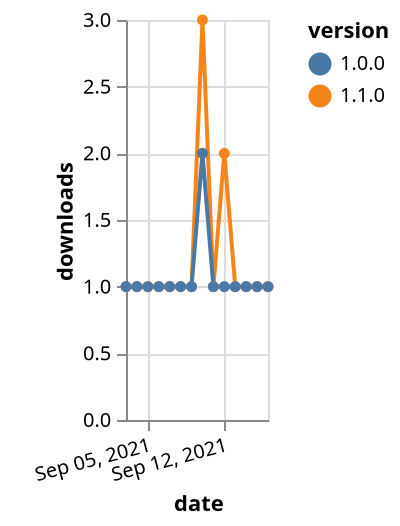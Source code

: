 {"$schema": "https://vega.github.io/schema/vega-lite/v5.json", "description": "A simple bar chart with embedded data.", "data": {"values": [{"date": "2021-09-03", "total": 118, "delta": 1, "version": "1.1.0"}, {"date": "2021-09-04", "total": 119, "delta": 1, "version": "1.1.0"}, {"date": "2021-09-05", "total": 120, "delta": 1, "version": "1.1.0"}, {"date": "2021-09-06", "total": 121, "delta": 1, "version": "1.1.0"}, {"date": "2021-09-07", "total": 122, "delta": 1, "version": "1.1.0"}, {"date": "2021-09-08", "total": 123, "delta": 1, "version": "1.1.0"}, {"date": "2021-09-09", "total": 124, "delta": 1, "version": "1.1.0"}, {"date": "2021-09-10", "total": 127, "delta": 3, "version": "1.1.0"}, {"date": "2021-09-11", "total": 128, "delta": 1, "version": "1.1.0"}, {"date": "2021-09-12", "total": 130, "delta": 2, "version": "1.1.0"}, {"date": "2021-09-13", "total": 131, "delta": 1, "version": "1.1.0"}, {"date": "2021-09-14", "total": 132, "delta": 1, "version": "1.1.0"}, {"date": "2021-09-15", "total": 133, "delta": 1, "version": "1.1.0"}, {"date": "2021-09-16", "total": 134, "delta": 1, "version": "1.1.0"}, {"date": "2021-09-03", "total": 121, "delta": 1, "version": "1.0.0"}, {"date": "2021-09-04", "total": 122, "delta": 1, "version": "1.0.0"}, {"date": "2021-09-05", "total": 123, "delta": 1, "version": "1.0.0"}, {"date": "2021-09-06", "total": 124, "delta": 1, "version": "1.0.0"}, {"date": "2021-09-07", "total": 125, "delta": 1, "version": "1.0.0"}, {"date": "2021-09-08", "total": 126, "delta": 1, "version": "1.0.0"}, {"date": "2021-09-09", "total": 127, "delta": 1, "version": "1.0.0"}, {"date": "2021-09-10", "total": 129, "delta": 2, "version": "1.0.0"}, {"date": "2021-09-11", "total": 130, "delta": 1, "version": "1.0.0"}, {"date": "2021-09-12", "total": 131, "delta": 1, "version": "1.0.0"}, {"date": "2021-09-13", "total": 132, "delta": 1, "version": "1.0.0"}, {"date": "2021-09-14", "total": 133, "delta": 1, "version": "1.0.0"}, {"date": "2021-09-15", "total": 134, "delta": 1, "version": "1.0.0"}, {"date": "2021-09-16", "total": 135, "delta": 1, "version": "1.0.0"}]}, "width": "container", "mark": {"type": "line", "point": {"filled": true}}, "encoding": {"x": {"field": "date", "type": "temporal", "timeUnit": "yearmonthdate", "title": "date", "axis": {"labelAngle": -15}}, "y": {"field": "delta", "type": "quantitative", "title": "downloads"}, "color": {"field": "version", "type": "nominal"}, "tooltip": {"field": "delta"}}}
